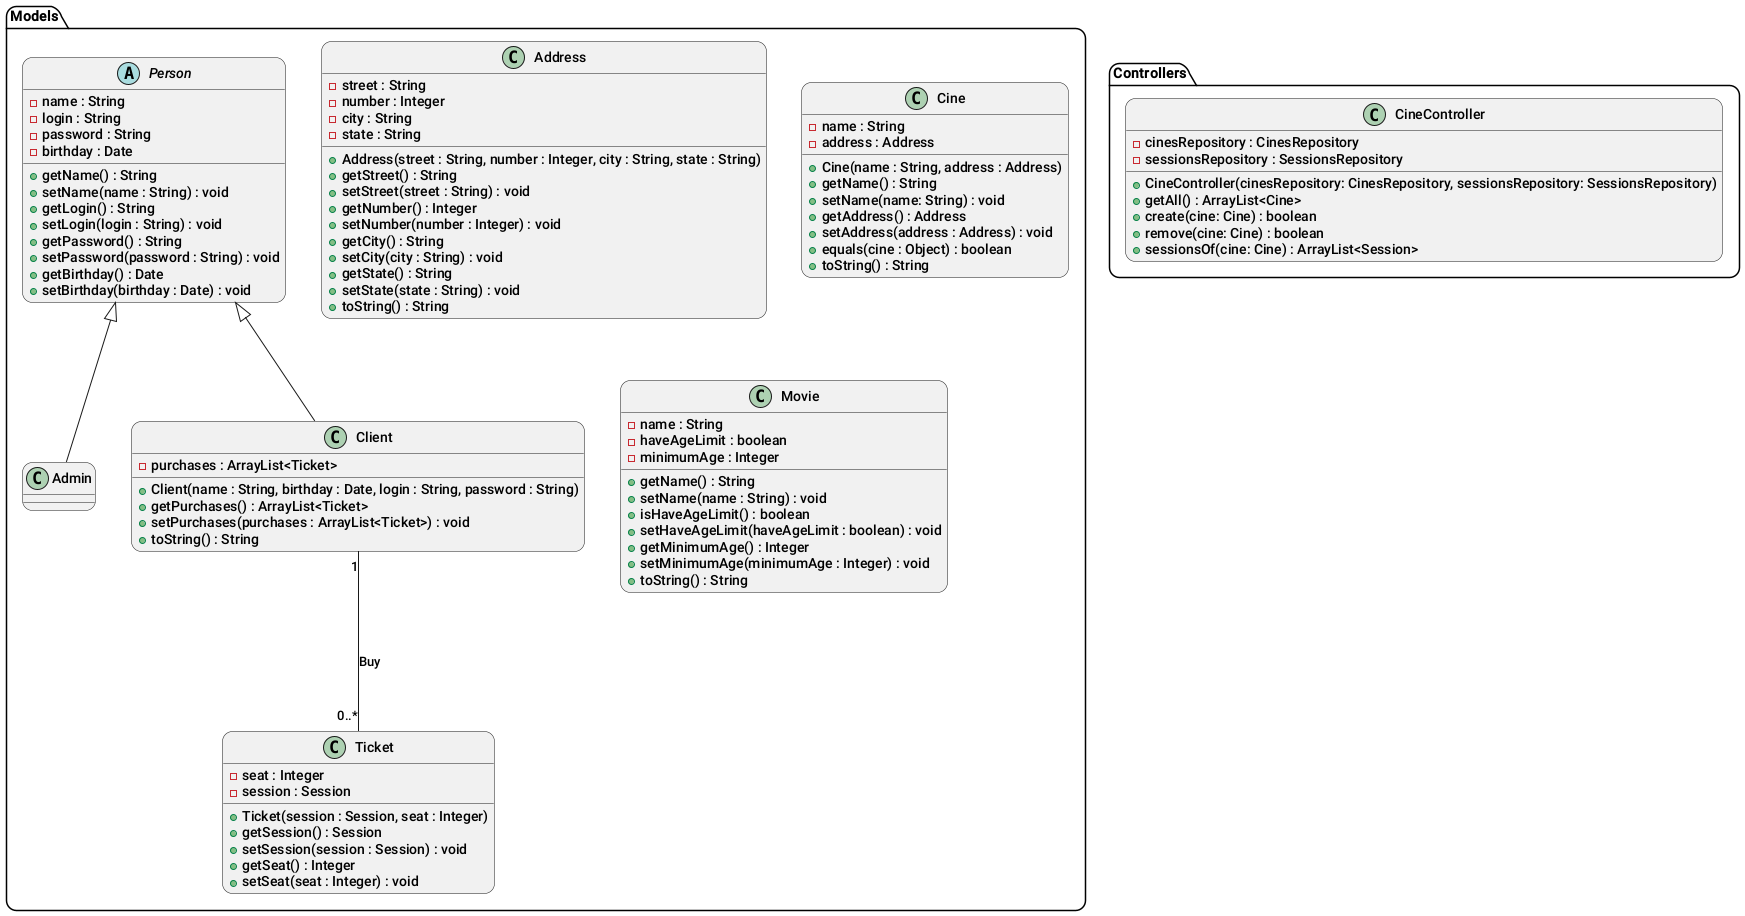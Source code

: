 @startuml
skinparam defaultFontName "Roboto Medium"
skinparam roundcorner 20

package Controllers {
  class CineController {
    - cinesRepository : CinesRepository
    - sessionsRepository : SessionsRepository
    __
    + CineController(cinesRepository: CinesRepository, sessionsRepository: SessionsRepository)
    + getAll() : ArrayList<Cine>
    + create(cine: Cine) : boolean
    + remove(cine: Cine) : boolean
    + sessionsOf(cine: Cine) : ArrayList<Session>
  }
}

package Models {

  class Address {
    - street : String
    - number : Integer
    - city : String
    - state : String
    __
    + Address(street : String, number : Integer, city : String, state : String)
    + getStreet() : String
    + setStreet(street : String) : void
    + getNumber() : Integer
    + setNumber(number : Integer) : void
    + getCity() : String
    + setCity(city : String) : void
    + getState() : String
    + setState(state : String) : void
    + toString() : String
  }

  class Cine {
    - name : String
    - address : Address
    __
    + Cine(name : String, address : Address)
    + getName() : String
    + setName(name: String) : void
    + getAddress() : Address
    + setAddress(address : Address) : void
    + equals(cine : Object) : boolean
    + toString() : String
  }

  class Movie {
    - name : String
    - haveAgeLimit : boolean
    - minimumAge : Integer
    __
    + getName() : String
    + setName(name : String) : void
    + isHaveAgeLimit() : boolean
    + setHaveAgeLimit(haveAgeLimit : boolean) : void
    + getMinimumAge() : Integer
    + setMinimumAge(minimumAge : Integer) : void
    + toString() : String
  }

  Person <|-- Admin
  Person <|-- Client
  Client "1" --- "0..*" Ticket : "Buy"

  abstract Person {
    - name : String
    - login : String
    - password : String
    - birthday : Date
    __
    + getName() : String
    + setName(name : String) : void
    + getLogin() : String
    + setLogin(login : String) : void
    + getPassword() : String
    + setPassword(password : String) : void
    + getBirthday() : Date
    + setBirthday(birthday : Date) : void
  }

  class Admin

  class Ticket {
    - seat : Integer
    - session : Session
    __
    + Ticket(session : Session, seat : Integer)
    + getSession() : Session
    + setSession(session : Session) : void
    + getSeat() : Integer
    + setSeat(seat : Integer) : void
  }
  
  class Client {
    - purchases : ArrayList<Ticket>
    __
    + Client(name : String, birthday : Date, login : String, password : String)
    + getPurchases() : ArrayList<Ticket>
    + setPurchases(purchases : ArrayList<Ticket>) : void
    + toString() : String
  }
}
@enduml